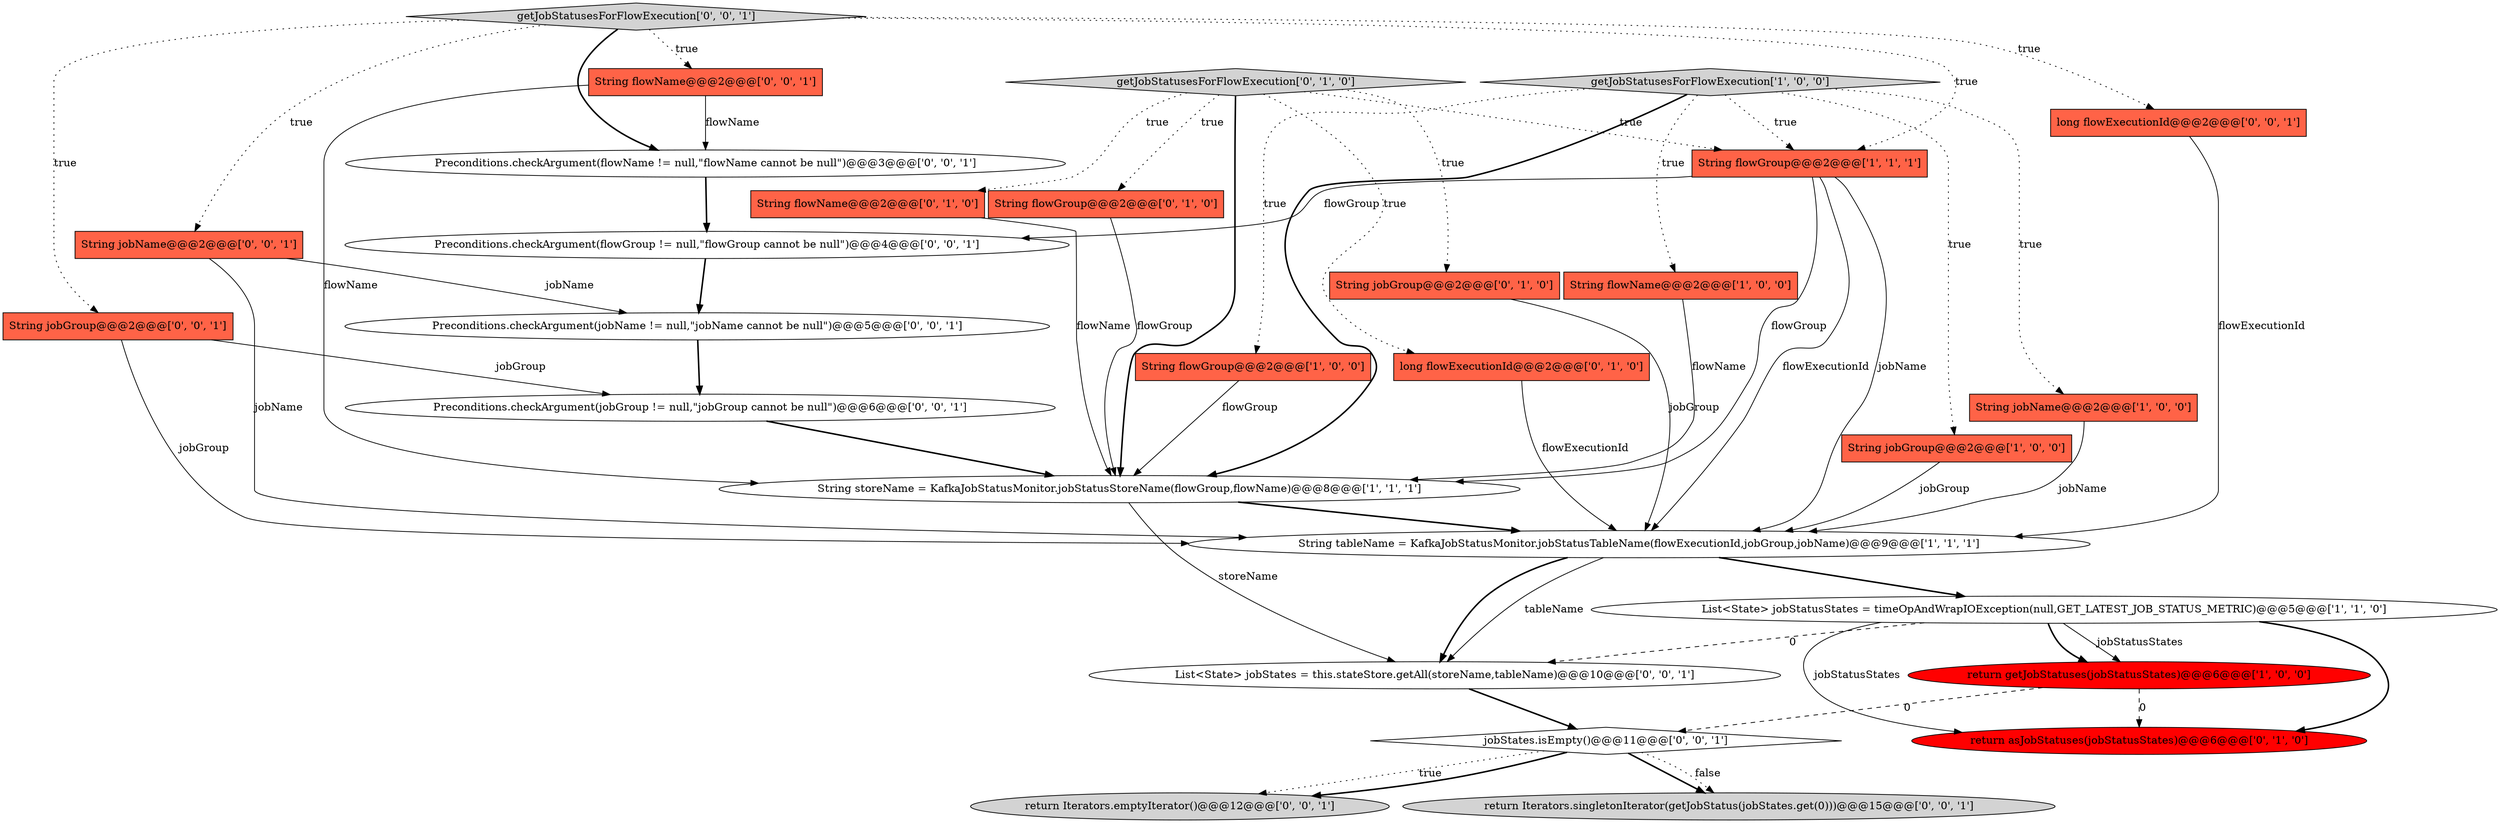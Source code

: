 digraph {
16 [style = filled, label = "String flowName@@@2@@@['0', '0', '1']", fillcolor = tomato, shape = box image = "AAA0AAABBB3BBB"];
19 [style = filled, label = "String jobGroup@@@2@@@['0', '0', '1']", fillcolor = tomato, shape = box image = "AAA0AAABBB3BBB"];
28 [style = filled, label = "getJobStatusesForFlowExecution['0', '0', '1']", fillcolor = lightgray, shape = diamond image = "AAA0AAABBB3BBB"];
25 [style = filled, label = "return Iterators.emptyIterator()@@@12@@@['0', '0', '1']", fillcolor = lightgray, shape = ellipse image = "AAA0AAABBB3BBB"];
13 [style = filled, label = "String flowGroup@@@2@@@['0', '1', '0']", fillcolor = tomato, shape = box image = "AAA0AAABBB2BBB"];
20 [style = filled, label = "Preconditions.checkArgument(flowGroup != null,\"flowGroup cannot be null\")@@@4@@@['0', '0', '1']", fillcolor = white, shape = ellipse image = "AAA0AAABBB3BBB"];
3 [style = filled, label = "String storeName = KafkaJobStatusMonitor.jobStatusStoreName(flowGroup,flowName)@@@8@@@['1', '1', '1']", fillcolor = white, shape = ellipse image = "AAA0AAABBB1BBB"];
11 [style = filled, label = "getJobStatusesForFlowExecution['0', '1', '0']", fillcolor = lightgray, shape = diamond image = "AAA0AAABBB2BBB"];
0 [style = filled, label = "return getJobStatuses(jobStatusStates)@@@6@@@['1', '0', '0']", fillcolor = red, shape = ellipse image = "AAA1AAABBB1BBB"];
17 [style = filled, label = "Preconditions.checkArgument(jobGroup != null,\"jobGroup cannot be null\")@@@6@@@['0', '0', '1']", fillcolor = white, shape = ellipse image = "AAA0AAABBB3BBB"];
2 [style = filled, label = "String jobGroup@@@2@@@['1', '0', '0']", fillcolor = tomato, shape = box image = "AAA0AAABBB1BBB"];
27 [style = filled, label = "jobStates.isEmpty()@@@11@@@['0', '0', '1']", fillcolor = white, shape = diamond image = "AAA0AAABBB3BBB"];
6 [style = filled, label = "String flowName@@@2@@@['1', '0', '0']", fillcolor = tomato, shape = box image = "AAA0AAABBB1BBB"];
8 [style = filled, label = "String flowGroup@@@2@@@['1', '1', '1']", fillcolor = tomato, shape = box image = "AAA0AAABBB1BBB"];
22 [style = filled, label = "List<State> jobStates = this.stateStore.getAll(storeName,tableName)@@@10@@@['0', '0', '1']", fillcolor = white, shape = ellipse image = "AAA0AAABBB3BBB"];
4 [style = filled, label = "String tableName = KafkaJobStatusMonitor.jobStatusTableName(flowExecutionId,jobGroup,jobName)@@@9@@@['1', '1', '1']", fillcolor = white, shape = ellipse image = "AAA0AAABBB1BBB"];
26 [style = filled, label = "Preconditions.checkArgument(flowName != null,\"flowName cannot be null\")@@@3@@@['0', '0', '1']", fillcolor = white, shape = ellipse image = "AAA0AAABBB3BBB"];
18 [style = filled, label = "return Iterators.singletonIterator(getJobStatus(jobStates.get(0)))@@@15@@@['0', '0', '1']", fillcolor = lightgray, shape = ellipse image = "AAA0AAABBB3BBB"];
1 [style = filled, label = "String flowGroup@@@2@@@['1', '0', '0']", fillcolor = tomato, shape = box image = "AAA0AAABBB1BBB"];
9 [style = filled, label = "getJobStatusesForFlowExecution['1', '0', '0']", fillcolor = lightgray, shape = diamond image = "AAA0AAABBB1BBB"];
10 [style = filled, label = "String jobGroup@@@2@@@['0', '1', '0']", fillcolor = tomato, shape = box image = "AAA0AAABBB2BBB"];
21 [style = filled, label = "Preconditions.checkArgument(jobName != null,\"jobName cannot be null\")@@@5@@@['0', '0', '1']", fillcolor = white, shape = ellipse image = "AAA0AAABBB3BBB"];
24 [style = filled, label = "String jobName@@@2@@@['0', '0', '1']", fillcolor = tomato, shape = box image = "AAA0AAABBB3BBB"];
5 [style = filled, label = "List<State> jobStatusStates = timeOpAndWrapIOException(null,GET_LATEST_JOB_STATUS_METRIC)@@@5@@@['1', '1', '0']", fillcolor = white, shape = ellipse image = "AAA0AAABBB1BBB"];
14 [style = filled, label = "long flowExecutionId@@@2@@@['0', '1', '0']", fillcolor = tomato, shape = box image = "AAA0AAABBB2BBB"];
15 [style = filled, label = "return asJobStatuses(jobStatusStates)@@@6@@@['0', '1', '0']", fillcolor = red, shape = ellipse image = "AAA1AAABBB2BBB"];
23 [style = filled, label = "long flowExecutionId@@@2@@@['0', '0', '1']", fillcolor = tomato, shape = box image = "AAA0AAABBB3BBB"];
12 [style = filled, label = "String flowName@@@2@@@['0', '1', '0']", fillcolor = tomato, shape = box image = "AAA0AAABBB2BBB"];
7 [style = filled, label = "String jobName@@@2@@@['1', '0', '0']", fillcolor = tomato, shape = box image = "AAA0AAABBB1BBB"];
27->18 [style = bold, label=""];
19->4 [style = solid, label="jobGroup"];
2->4 [style = solid, label="jobGroup"];
28->8 [style = dotted, label="true"];
27->25 [style = dotted, label="true"];
19->17 [style = solid, label="jobGroup"];
1->3 [style = solid, label="flowGroup"];
11->10 [style = dotted, label="true"];
27->18 [style = dotted, label="false"];
5->15 [style = solid, label="jobStatusStates"];
11->12 [style = dotted, label="true"];
11->14 [style = dotted, label="true"];
28->16 [style = dotted, label="true"];
0->15 [style = dashed, label="0"];
5->15 [style = bold, label=""];
26->20 [style = bold, label=""];
28->26 [style = bold, label=""];
6->3 [style = solid, label="flowName"];
11->13 [style = dotted, label="true"];
28->19 [style = dotted, label="true"];
0->27 [style = dashed, label="0"];
12->3 [style = solid, label="flowName"];
24->21 [style = solid, label="jobName"];
10->4 [style = solid, label="jobGroup"];
9->6 [style = dotted, label="true"];
3->4 [style = bold, label=""];
7->4 [style = solid, label="jobName"];
14->4 [style = solid, label="flowExecutionId"];
9->8 [style = dotted, label="true"];
20->21 [style = bold, label=""];
3->22 [style = solid, label="storeName"];
28->24 [style = dotted, label="true"];
16->3 [style = solid, label="flowName"];
5->0 [style = bold, label=""];
22->27 [style = bold, label=""];
8->4 [style = solid, label="jobName"];
11->3 [style = bold, label=""];
8->3 [style = solid, label="flowGroup"];
9->2 [style = dotted, label="true"];
9->1 [style = dotted, label="true"];
24->4 [style = solid, label="jobName"];
16->26 [style = solid, label="flowName"];
17->3 [style = bold, label=""];
9->3 [style = bold, label=""];
28->23 [style = dotted, label="true"];
4->22 [style = solid, label="tableName"];
13->3 [style = solid, label="flowGroup"];
11->8 [style = dotted, label="true"];
8->4 [style = solid, label="flowExecutionId"];
9->7 [style = dotted, label="true"];
4->5 [style = bold, label=""];
21->17 [style = bold, label=""];
4->22 [style = bold, label=""];
27->25 [style = bold, label=""];
8->20 [style = solid, label="flowGroup"];
23->4 [style = solid, label="flowExecutionId"];
5->0 [style = solid, label="jobStatusStates"];
5->22 [style = dashed, label="0"];
}
